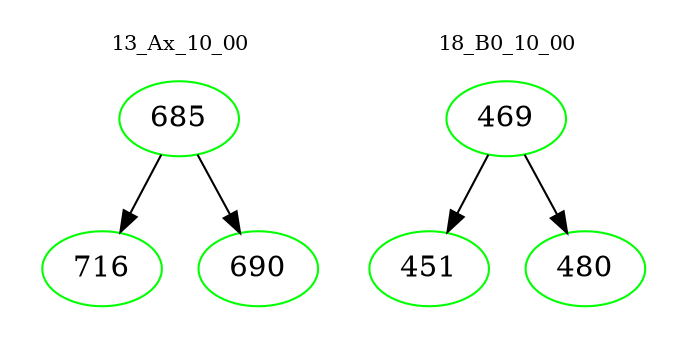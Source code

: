 digraph{
subgraph cluster_0 {
color = white
label = "13_Ax_10_00";
fontsize=10;
T0_685 [label="685", color="green"]
T0_685 -> T0_716 [color="black"]
T0_716 [label="716", color="green"]
T0_685 -> T0_690 [color="black"]
T0_690 [label="690", color="green"]
}
subgraph cluster_1 {
color = white
label = "18_B0_10_00";
fontsize=10;
T1_469 [label="469", color="green"]
T1_469 -> T1_451 [color="black"]
T1_451 [label="451", color="green"]
T1_469 -> T1_480 [color="black"]
T1_480 [label="480", color="green"]
}
}
